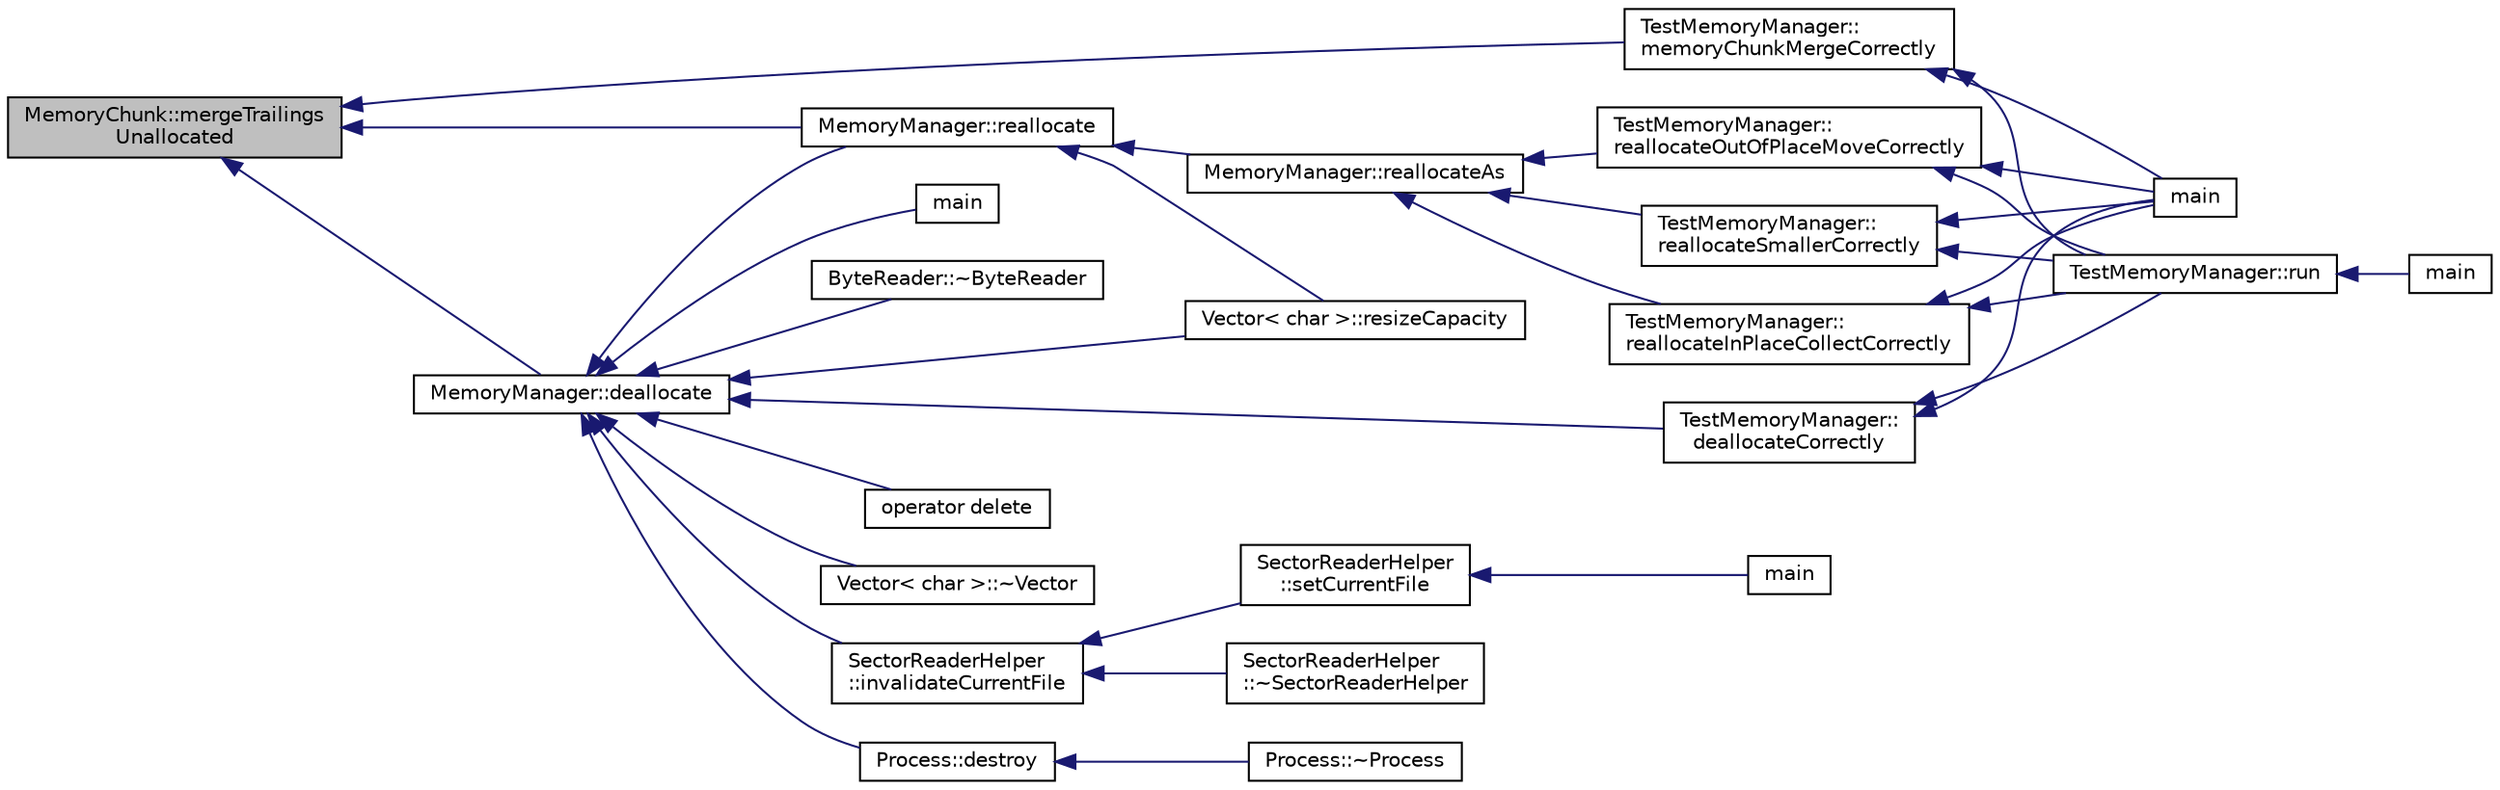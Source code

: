 digraph "MemoryChunk::mergeTrailingsUnallocated"
{
  edge [fontname="Helvetica",fontsize="10",labelfontname="Helvetica",labelfontsize="10"];
  node [fontname="Helvetica",fontsize="10",shape=record];
  rankdir="LR";
  Node191 [label="MemoryChunk::mergeTrailings\lUnallocated",height=0.2,width=0.4,color="black", fillcolor="grey75", style="filled", fontcolor="black"];
  Node191 -> Node192 [dir="back",color="midnightblue",fontsize="10",style="solid",fontname="Helvetica"];
  Node192 [label="MemoryManager::deallocate",height=0.2,width=0.4,color="black", fillcolor="white", style="filled",URL="$d7/dff/class_memory_manager.html#a41a3c946c368918bdb6e4b441080fb8b"];
  Node192 -> Node193 [dir="back",color="midnightblue",fontsize="10",style="solid",fontname="Helvetica"];
  Node193 [label="Vector\< char \>::~Vector",height=0.2,width=0.4,color="black", fillcolor="white", style="filled",URL="$d5/db2/class_vector.html#afd524fac19e6d3d69db5198ffe2952b0"];
  Node192 -> Node194 [dir="back",color="midnightblue",fontsize="10",style="solid",fontname="Helvetica"];
  Node194 [label="Vector\< char \>::resizeCapacity",height=0.2,width=0.4,color="black", fillcolor="white", style="filled",URL="$d5/db2/class_vector.html#a2200dde3c6beb2f84f3dbd0e6bb104f3"];
  Node192 -> Node195 [dir="back",color="midnightblue",fontsize="10",style="solid",fontname="Helvetica"];
  Node195 [label="main",height=0.2,width=0.4,color="black", fillcolor="white", style="filled",URL="$db/db2/user__main__hello__kernel_8cpp.html#ae66f6b31b5ad750f1fe042a706a4e3d4"];
  Node192 -> Node196 [dir="back",color="midnightblue",fontsize="10",style="solid",fontname="Helvetica"];
  Node196 [label="ByteReader::~ByteReader",height=0.2,width=0.4,color="black", fillcolor="white", style="filled",URL="$d7/d5d/class_byte_reader.html#ab3c122f94d4e4ea822bfccac39e614ad"];
  Node192 -> Node197 [dir="back",color="midnightblue",fontsize="10",style="solid",fontname="Helvetica"];
  Node197 [label="SectorReaderHelper\l::invalidateCurrentFile",height=0.2,width=0.4,color="black", fillcolor="white", style="filled",URL="$d4/d91/class_sector_reader_helper.html#a9812ce5e4e9988850be23a64e8839997"];
  Node197 -> Node198 [dir="back",color="midnightblue",fontsize="10",style="solid",fontname="Helvetica"];
  Node198 [label="SectorReaderHelper\l::~SectorReaderHelper",height=0.2,width=0.4,color="black", fillcolor="white", style="filled",URL="$d4/d91/class_sector_reader_helper.html#a473f9dfa0e88e0e97de37dc7745cd314"];
  Node197 -> Node199 [dir="back",color="midnightblue",fontsize="10",style="solid",fontname="Helvetica"];
  Node199 [label="SectorReaderHelper\l::setCurrentFile",height=0.2,width=0.4,color="black", fillcolor="white", style="filled",URL="$d4/d91/class_sector_reader_helper.html#ad6db2d8c45476a18e8871d447ff42a3a"];
  Node199 -> Node200 [dir="back",color="midnightblue",fontsize="10",style="solid",fontname="Helvetica"];
  Node200 [label="main",height=0.2,width=0.4,color="black", fillcolor="white", style="filled",URL="$d2/d27/main__fat__test_8cpp.html#ae66f6b31b5ad750f1fe042a706a4e3d4"];
  Node192 -> Node201 [dir="back",color="midnightblue",fontsize="10",style="solid",fontname="Helvetica"];
  Node201 [label="MemoryManager::reallocate",height=0.2,width=0.4,color="black", fillcolor="white", style="filled",URL="$d7/dff/class_memory_manager.html#a17da19580dc9a1c21d4d1a6ca6674f6b"];
  Node201 -> Node194 [dir="back",color="midnightblue",fontsize="10",style="solid",fontname="Helvetica"];
  Node201 -> Node202 [dir="back",color="midnightblue",fontsize="10",style="solid",fontname="Helvetica"];
  Node202 [label="MemoryManager::reallocateAs",height=0.2,width=0.4,color="black", fillcolor="white", style="filled",URL="$d7/dff/class_memory_manager.html#a8b00309605d94f159b1a9b4a1b63e15f"];
  Node202 -> Node203 [dir="back",color="midnightblue",fontsize="10",style="solid",fontname="Helvetica"];
  Node203 [label="TestMemoryManager::\lreallocateSmallerCorrectly",height=0.2,width=0.4,color="black", fillcolor="white", style="filled",URL="$de/d58/class_test_memory_manager.html#ab9473b249acedd81d0adbdacc5aafa51"];
  Node203 -> Node204 [dir="back",color="midnightblue",fontsize="10",style="solid",fontname="Helvetica"];
  Node204 [label="main",height=0.2,width=0.4,color="black", fillcolor="white", style="filled",URL="$d4/d12/zcu102_2crt0_8cpp.html#ae66f6b31b5ad750f1fe042a706a4e3d4"];
  Node203 -> Node205 [dir="back",color="midnightblue",fontsize="10",style="solid",fontname="Helvetica"];
  Node205 [label="TestMemoryManager::run",height=0.2,width=0.4,color="black", fillcolor="white", style="filled",URL="$de/d58/class_test_memory_manager.html#acd87b90b4159195484f49ac1aad0b839"];
  Node205 -> Node206 [dir="back",color="midnightblue",fontsize="10",style="solid",fontname="Helvetica"];
  Node206 [label="main",height=0.2,width=0.4,color="black", fillcolor="white", style="filled",URL="$d1/d40/main__debug___pid_manager_8cpp.html#ae66f6b31b5ad750f1fe042a706a4e3d4"];
  Node202 -> Node207 [dir="back",color="midnightblue",fontsize="10",style="solid",fontname="Helvetica"];
  Node207 [label="TestMemoryManager::\lreallocateInPlaceCollectCorrectly",height=0.2,width=0.4,color="black", fillcolor="white", style="filled",URL="$de/d58/class_test_memory_manager.html#a234bf5990122de78b826e431d3c79292"];
  Node207 -> Node204 [dir="back",color="midnightblue",fontsize="10",style="solid",fontname="Helvetica"];
  Node207 -> Node205 [dir="back",color="midnightblue",fontsize="10",style="solid",fontname="Helvetica"];
  Node202 -> Node208 [dir="back",color="midnightblue",fontsize="10",style="solid",fontname="Helvetica"];
  Node208 [label="TestMemoryManager::\lreallocateOutOfPlaceMoveCorrectly",height=0.2,width=0.4,color="black", fillcolor="white", style="filled",URL="$de/d58/class_test_memory_manager.html#aa4c425d3295118b3bcda6b968386a8d6"];
  Node208 -> Node204 [dir="back",color="midnightblue",fontsize="10",style="solid",fontname="Helvetica"];
  Node208 -> Node205 [dir="back",color="midnightblue",fontsize="10",style="solid",fontname="Helvetica"];
  Node192 -> Node209 [dir="back",color="midnightblue",fontsize="10",style="solid",fontname="Helvetica"];
  Node209 [label="operator delete",height=0.2,width=0.4,color="black", fillcolor="white", style="filled",URL="$d1/d60/operator__delete_8cpp.html#a86107594327f3a001230df9802cd4422"];
  Node192 -> Node210 [dir="back",color="midnightblue",fontsize="10",style="solid",fontname="Helvetica"];
  Node210 [label="Process::destroy",height=0.2,width=0.4,color="black", fillcolor="white", style="filled",URL="$d1/d41/class_process.html#a9a33a79c6587f16670cb86e8bf058450"];
  Node210 -> Node211 [dir="back",color="midnightblue",fontsize="10",style="solid",fontname="Helvetica"];
  Node211 [label="Process::~Process",height=0.2,width=0.4,color="black", fillcolor="white", style="filled",URL="$d1/d41/class_process.html#a990776d181dbbde7ff8ac12713d814b3"];
  Node192 -> Node212 [dir="back",color="midnightblue",fontsize="10",style="solid",fontname="Helvetica"];
  Node212 [label="TestMemoryManager::\ldeallocateCorrectly",height=0.2,width=0.4,color="black", fillcolor="white", style="filled",URL="$de/d58/class_test_memory_manager.html#a0df022882a44e969830ab5d24b827dff"];
  Node212 -> Node204 [dir="back",color="midnightblue",fontsize="10",style="solid",fontname="Helvetica"];
  Node212 -> Node205 [dir="back",color="midnightblue",fontsize="10",style="solid",fontname="Helvetica"];
  Node191 -> Node201 [dir="back",color="midnightblue",fontsize="10",style="solid",fontname="Helvetica"];
  Node191 -> Node213 [dir="back",color="midnightblue",fontsize="10",style="solid",fontname="Helvetica"];
  Node213 [label="TestMemoryManager::\lmemoryChunkMergeCorrectly",height=0.2,width=0.4,color="black", fillcolor="white", style="filled",URL="$de/d58/class_test_memory_manager.html#a39f10451ea83116596e318cd89d6bfbf"];
  Node213 -> Node204 [dir="back",color="midnightblue",fontsize="10",style="solid",fontname="Helvetica"];
  Node213 -> Node205 [dir="back",color="midnightblue",fontsize="10",style="solid",fontname="Helvetica"];
}
